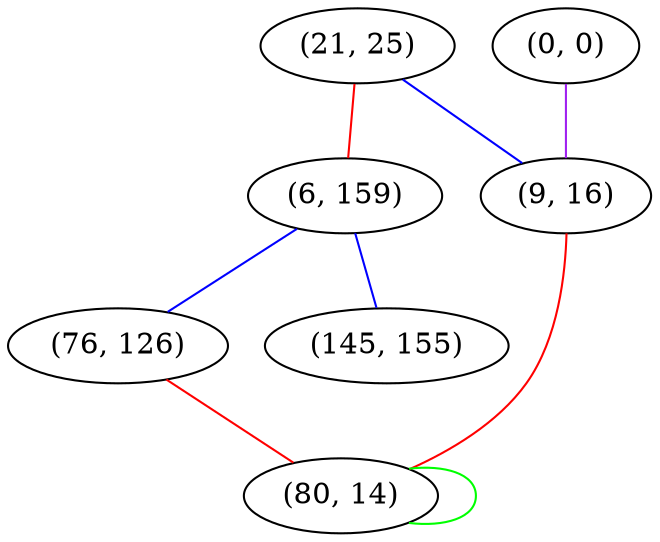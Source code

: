 graph "" {
"(21, 25)";
"(0, 0)";
"(6, 159)";
"(9, 16)";
"(76, 126)";
"(80, 14)";
"(145, 155)";
"(21, 25)" -- "(9, 16)"  [color=blue, key=0, weight=3];
"(21, 25)" -- "(6, 159)"  [color=red, key=0, weight=1];
"(0, 0)" -- "(9, 16)"  [color=purple, key=0, weight=4];
"(6, 159)" -- "(145, 155)"  [color=blue, key=0, weight=3];
"(6, 159)" -- "(76, 126)"  [color=blue, key=0, weight=3];
"(9, 16)" -- "(80, 14)"  [color=red, key=0, weight=1];
"(76, 126)" -- "(80, 14)"  [color=red, key=0, weight=1];
"(80, 14)" -- "(80, 14)"  [color=green, key=0, weight=2];
}
